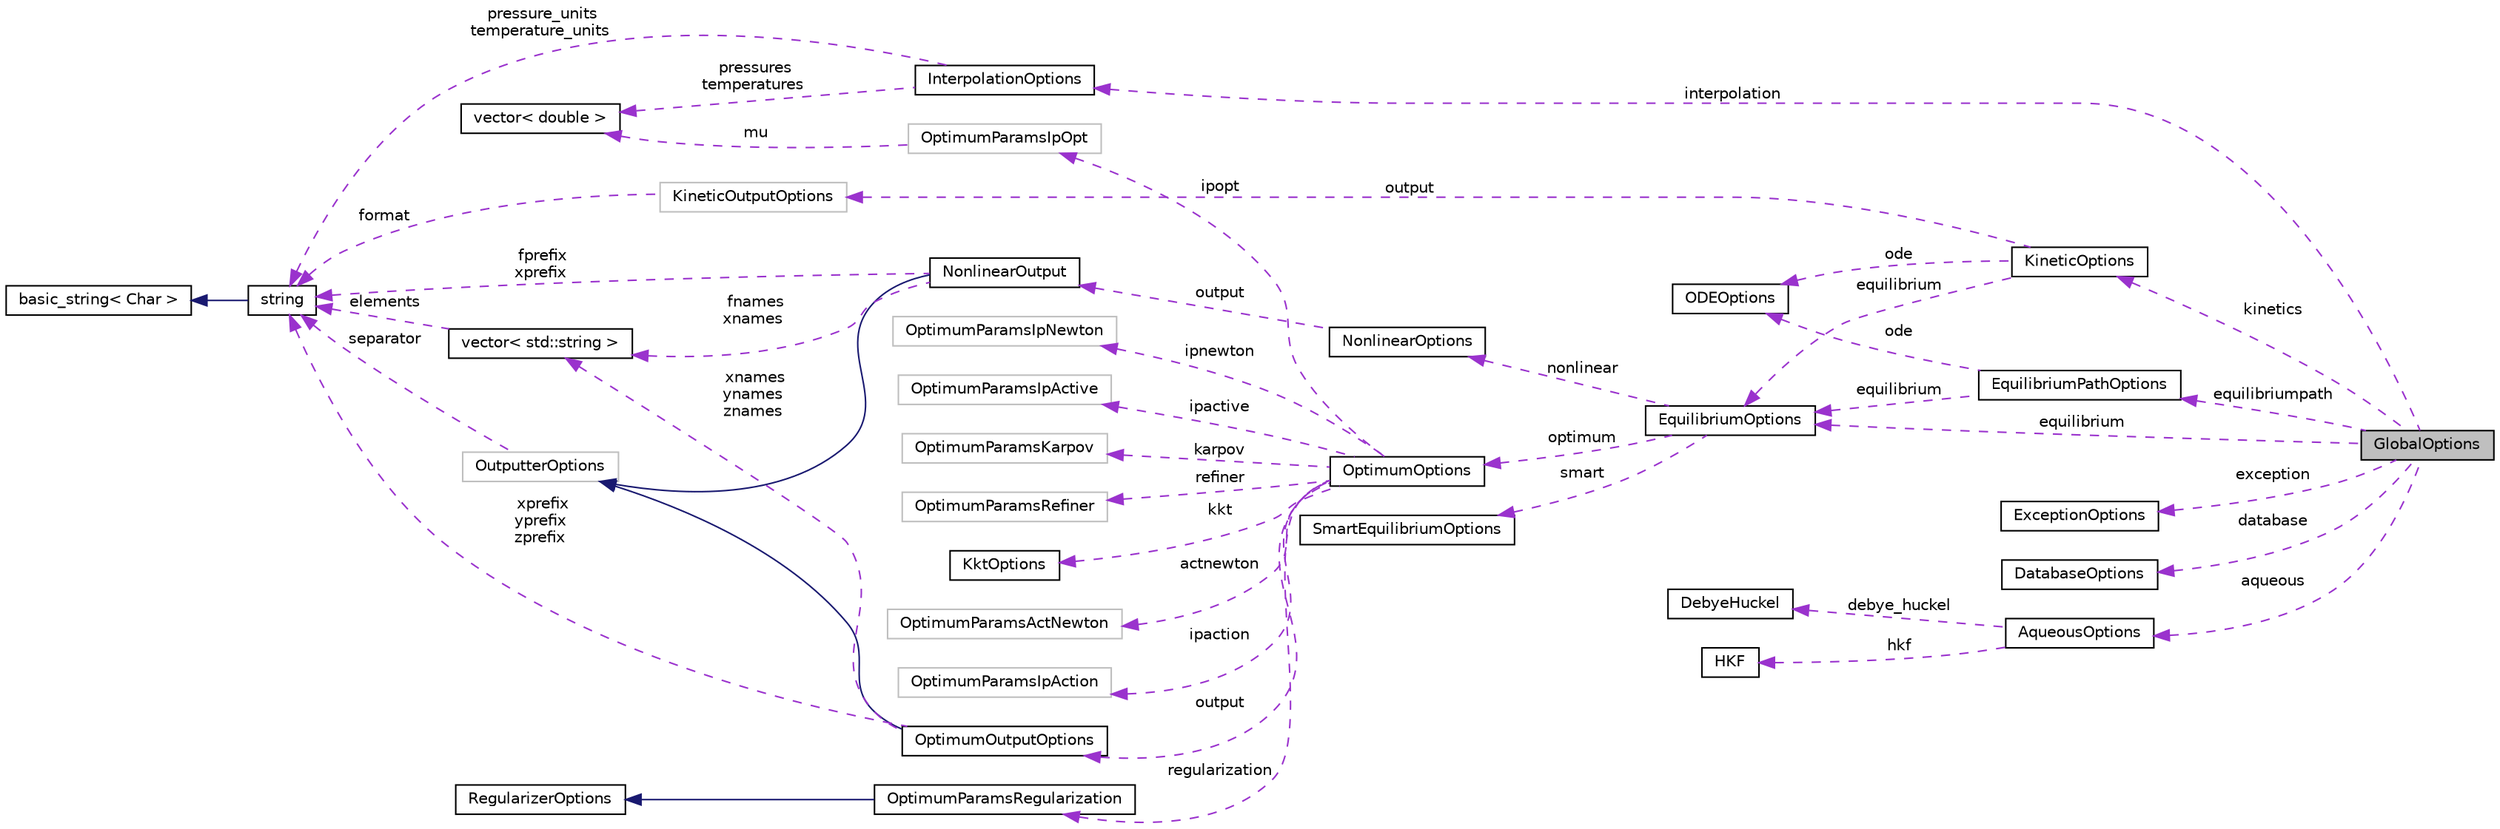 digraph "GlobalOptions"
{
 // INTERACTIVE_SVG=YES
 // LATEX_PDF_SIZE
  edge [fontname="Helvetica",fontsize="10",labelfontname="Helvetica",labelfontsize="10"];
  node [fontname="Helvetica",fontsize="10",shape=record];
  rankdir="LR";
  Node1 [label="GlobalOptions",height=0.2,width=0.4,color="black", fillcolor="grey75", style="filled", fontcolor="black",tooltip="A type used to describe all options related to chemical calculations."];
  Node2 -> Node1 [dir="back",color="darkorchid3",fontsize="10",style="dashed",label=" equilibrium" ,fontname="Helvetica"];
  Node2 [label="EquilibriumOptions",height=0.2,width=0.4,color="black", fillcolor="white", style="filled",URL="$structReaktoro_1_1EquilibriumOptions.html",tooltip="The options for the equilibrium calculations."];
  Node3 -> Node2 [dir="back",color="darkorchid3",fontsize="10",style="dashed",label=" optimum" ,fontname="Helvetica"];
  Node3 [label="OptimumOptions",height=0.2,width=0.4,color="black", fillcolor="white", style="filled",URL="$structReaktoro_1_1OptimumOptions.html",tooltip="A type that describes the options of a optimisation calculation."];
  Node4 -> Node3 [dir="back",color="darkorchid3",fontsize="10",style="dashed",label=" output" ,fontname="Helvetica"];
  Node4 [label="OptimumOutputOptions",height=0.2,width=0.4,color="black", fillcolor="white", style="filled",URL="$structReaktoro_1_1OptimumOutputOptions.html",tooltip="A type that describes the options for the output of a optimisation calculation."];
  Node5 -> Node4 [dir="back",color="midnightblue",fontsize="10",style="solid",fontname="Helvetica"];
  Node5 [label="OutputterOptions",height=0.2,width=0.4,color="grey75", fillcolor="white", style="filled",URL="$structReaktoro_1_1OutputterOptions.html",tooltip=" "];
  Node6 -> Node5 [dir="back",color="darkorchid3",fontsize="10",style="dashed",label=" separator" ,fontname="Helvetica"];
  Node6 [label="string",height=0.2,width=0.4,color="black", fillcolor="white", style="filled",tooltip=" "];
  Node7 -> Node6 [dir="back",color="midnightblue",fontsize="10",style="solid",fontname="Helvetica"];
  Node7 [label="basic_string\< Char \>",height=0.2,width=0.4,color="black", fillcolor="white", style="filled",tooltip=" "];
  Node6 -> Node4 [dir="back",color="darkorchid3",fontsize="10",style="dashed",label=" xprefix\nyprefix\nzprefix" ,fontname="Helvetica"];
  Node8 -> Node4 [dir="back",color="darkorchid3",fontsize="10",style="dashed",label=" xnames\nynames\nznames" ,fontname="Helvetica"];
  Node8 [label="vector\< std::string \>",height=0.2,width=0.4,color="black", fillcolor="white", style="filled",tooltip=" "];
  Node6 -> Node8 [dir="back",color="darkorchid3",fontsize="10",style="dashed",label=" elements" ,fontname="Helvetica"];
  Node9 -> Node3 [dir="back",color="darkorchid3",fontsize="10",style="dashed",label=" actnewton" ,fontname="Helvetica"];
  Node9 [label="OptimumParamsActNewton",height=0.2,width=0.4,color="grey75", fillcolor="white", style="filled",URL="$structReaktoro_1_1OptimumParamsActNewton.html",tooltip=" "];
  Node10 -> Node3 [dir="back",color="darkorchid3",fontsize="10",style="dashed",label=" ipaction" ,fontname="Helvetica"];
  Node10 [label="OptimumParamsIpAction",height=0.2,width=0.4,color="grey75", fillcolor="white", style="filled",URL="$structReaktoro_1_1OptimumParamsIpAction.html",tooltip=" "];
  Node11 -> Node3 [dir="back",color="darkorchid3",fontsize="10",style="dashed",label=" ipopt" ,fontname="Helvetica"];
  Node11 [label="OptimumParamsIpOpt",height=0.2,width=0.4,color="grey75", fillcolor="white", style="filled",URL="$structReaktoro_1_1OptimumParamsIpOpt.html",tooltip=" "];
  Node12 -> Node11 [dir="back",color="darkorchid3",fontsize="10",style="dashed",label=" mu" ,fontname="Helvetica"];
  Node12 [label="vector\< double \>",height=0.2,width=0.4,color="black", fillcolor="white", style="filled",tooltip=" "];
  Node13 -> Node3 [dir="back",color="darkorchid3",fontsize="10",style="dashed",label=" ipnewton" ,fontname="Helvetica"];
  Node13 [label="OptimumParamsIpNewton",height=0.2,width=0.4,color="grey75", fillcolor="white", style="filled",URL="$structReaktoro_1_1OptimumParamsIpNewton.html",tooltip=" "];
  Node14 -> Node3 [dir="back",color="darkorchid3",fontsize="10",style="dashed",label=" ipactive" ,fontname="Helvetica"];
  Node14 [label="OptimumParamsIpActive",height=0.2,width=0.4,color="grey75", fillcolor="white", style="filled",URL="$structReaktoro_1_1OptimumParamsIpActive.html",tooltip=" "];
  Node15 -> Node3 [dir="back",color="darkorchid3",fontsize="10",style="dashed",label=" karpov" ,fontname="Helvetica"];
  Node15 [label="OptimumParamsKarpov",height=0.2,width=0.4,color="grey75", fillcolor="white", style="filled",URL="$structReaktoro_1_1OptimumParamsKarpov.html",tooltip=" "];
  Node16 -> Node3 [dir="back",color="darkorchid3",fontsize="10",style="dashed",label=" refiner" ,fontname="Helvetica"];
  Node16 [label="OptimumParamsRefiner",height=0.2,width=0.4,color="grey75", fillcolor="white", style="filled",URL="$structReaktoro_1_1OptimumParamsRefiner.html",tooltip=" "];
  Node17 -> Node3 [dir="back",color="darkorchid3",fontsize="10",style="dashed",label=" regularization" ,fontname="Helvetica"];
  Node17 [label="OptimumParamsRegularization",height=0.2,width=0.4,color="black", fillcolor="white", style="filled",URL="$structReaktoro_1_1OptimumParamsRegularization.html",tooltip="A type that describes the regularization options for the optimisation calculation."];
  Node18 -> Node17 [dir="back",color="midnightblue",fontsize="10",style="solid",fontname="Helvetica"];
  Node18 [label="RegularizerOptions",height=0.2,width=0.4,color="black", fillcolor="white", style="filled",URL="$structReaktoro_1_1RegularizerOptions.html",tooltip="A type that describes the options for regularizing linear constraints."];
  Node19 -> Node3 [dir="back",color="darkorchid3",fontsize="10",style="dashed",label=" kkt" ,fontname="Helvetica"];
  Node19 [label="KktOptions",height=0.2,width=0.4,color="black", fillcolor="white", style="filled",URL="$structReaktoro_1_1KktOptions.html",tooltip="A type to describe the options for the KKT calculation."];
  Node20 -> Node2 [dir="back",color="darkorchid3",fontsize="10",style="dashed",label=" nonlinear" ,fontname="Helvetica"];
  Node20 [label="NonlinearOptions",height=0.2,width=0.4,color="black", fillcolor="white", style="filled",URL="$structReaktoro_1_1NonlinearOptions.html",tooltip="A type that describes the options for the solution of a non-linear problem."];
  Node21 -> Node20 [dir="back",color="darkorchid3",fontsize="10",style="dashed",label=" output" ,fontname="Helvetica"];
  Node21 [label="NonlinearOutput",height=0.2,width=0.4,color="black", fillcolor="white", style="filled",URL="$structReaktoro_1_1NonlinearOutput.html",tooltip="A type that describes the options for the output of a non-linear problem calculation."];
  Node5 -> Node21 [dir="back",color="midnightblue",fontsize="10",style="solid",fontname="Helvetica"];
  Node6 -> Node21 [dir="back",color="darkorchid3",fontsize="10",style="dashed",label=" fprefix\nxprefix" ,fontname="Helvetica"];
  Node8 -> Node21 [dir="back",color="darkorchid3",fontsize="10",style="dashed",label=" fnames\nxnames" ,fontname="Helvetica"];
  Node22 -> Node2 [dir="back",color="darkorchid3",fontsize="10",style="dashed",label=" smart" ,fontname="Helvetica"];
  Node22 [label="SmartEquilibriumOptions",height=0.2,width=0.4,color="black", fillcolor="white", style="filled",URL="$structReaktoro_1_1SmartEquilibriumOptions.html",tooltip="The options for the smart equilibrium calculations."];
  Node23 -> Node1 [dir="back",color="darkorchid3",fontsize="10",style="dashed",label=" equilibriumpath" ,fontname="Helvetica"];
  Node23 [label="EquilibriumPathOptions",height=0.2,width=0.4,color="black", fillcolor="white", style="filled",URL="$structReaktoro_1_1EquilibriumPathOptions.html",tooltip="A struct that describes the options from an equilibrium path calculation."];
  Node2 -> Node23 [dir="back",color="darkorchid3",fontsize="10",style="dashed",label=" equilibrium" ,fontname="Helvetica"];
  Node24 -> Node23 [dir="back",color="darkorchid3",fontsize="10",style="dashed",label=" ode" ,fontname="Helvetica"];
  Node24 [label="ODEOptions",height=0.2,width=0.4,color="black", fillcolor="white", style="filled",URL="$structReaktoro_1_1ODEOptions.html",tooltip="A struct that defines the options for the ODESolver."];
  Node25 -> Node1 [dir="back",color="darkorchid3",fontsize="10",style="dashed",label=" kinetics" ,fontname="Helvetica"];
  Node25 [label="KineticOptions",height=0.2,width=0.4,color="black", fillcolor="white", style="filled",URL="$structReaktoro_1_1KineticOptions.html",tooltip="A struct to describe the options for a chemical kinetics calculation."];
  Node2 -> Node25 [dir="back",color="darkorchid3",fontsize="10",style="dashed",label=" equilibrium" ,fontname="Helvetica"];
  Node24 -> Node25 [dir="back",color="darkorchid3",fontsize="10",style="dashed",label=" ode" ,fontname="Helvetica"];
  Node26 -> Node25 [dir="back",color="darkorchid3",fontsize="10",style="dashed",label=" output" ,fontname="Helvetica"];
  Node26 [label="KineticOutputOptions",height=0.2,width=0.4,color="grey75", fillcolor="white", style="filled",URL="$structReaktoro_1_1KineticOutputOptions.html",tooltip=" "];
  Node6 -> Node26 [dir="back",color="darkorchid3",fontsize="10",style="dashed",label=" format" ,fontname="Helvetica"];
  Node27 -> Node1 [dir="back",color="darkorchid3",fontsize="10",style="dashed",label=" interpolation" ,fontname="Helvetica"];
  Node27 [label="InterpolationOptions",height=0.2,width=0.4,color="black", fillcolor="white", style="filled",URL="$structReaktoro_1_1global_1_1InterpolationOptions.html",tooltip="A type used to describe all options related to interpolation."];
  Node6 -> Node27 [dir="back",color="darkorchid3",fontsize="10",style="dashed",label=" pressure_units\ntemperature_units" ,fontname="Helvetica"];
  Node12 -> Node27 [dir="back",color="darkorchid3",fontsize="10",style="dashed",label=" pressures\ntemperatures" ,fontname="Helvetica"];
  Node28 -> Node1 [dir="back",color="darkorchid3",fontsize="10",style="dashed",label=" exception" ,fontname="Helvetica"];
  Node28 [label="ExceptionOptions",height=0.2,width=0.4,color="black", fillcolor="white", style="filled",URL="$structReaktoro_1_1global_1_1ExceptionOptions.html",tooltip="A type used to describe all options related to exception handling."];
  Node29 -> Node1 [dir="back",color="darkorchid3",fontsize="10",style="dashed",label=" database" ,fontname="Helvetica"];
  Node29 [label="DatabaseOptions",height=0.2,width=0.4,color="black", fillcolor="white", style="filled",URL="$structReaktoro_1_1global_1_1DatabaseOptions.html",tooltip="A type used to describe all options related to database management."];
  Node30 -> Node1 [dir="back",color="darkorchid3",fontsize="10",style="dashed",label=" aqueous" ,fontname="Helvetica"];
  Node30 [label="AqueousOptions",height=0.2,width=0.4,color="black", fillcolor="white", style="filled",URL="$structReaktoro_1_1global_1_1AqueousOptions.html",tooltip="A type used to describe all options related to aqueous models."];
  Node31 -> Node30 [dir="back",color="darkorchid3",fontsize="10",style="dashed",label=" hkf" ,fontname="Helvetica"];
  Node31 [label="HKF",height=0.2,width=0.4,color="black", fillcolor="white", style="filled",URL="$structReaktoro_1_1global_1_1AqueousOptions_1_1HKF.html",tooltip="A type used to describe all options related to HKF model."];
  Node32 -> Node30 [dir="back",color="darkorchid3",fontsize="10",style="dashed",label=" debye_huckel" ,fontname="Helvetica"];
  Node32 [label="DebyeHuckel",height=0.2,width=0.4,color="black", fillcolor="white", style="filled",URL="$structReaktoro_1_1global_1_1AqueousOptions_1_1DebyeHuckel.html",tooltip="A type used to describe all options related to Debye-Huckel model."];
}
